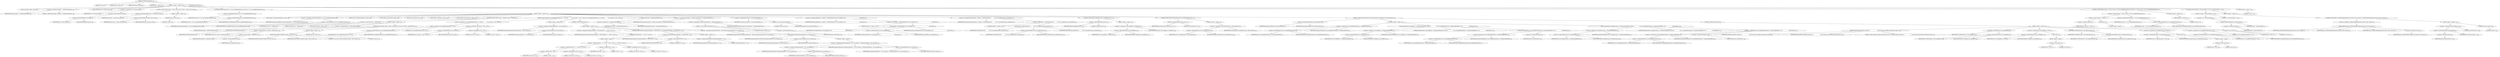 digraph "_TIFFFetchStrileValue" {  
"98012" [label = <(METHOD,_TIFFFetchStrileValue)<SUB>7485</SUB>> ]
"98013" [label = <(PARAM,TIFF *tif)<SUB>7485</SUB>> ]
"98014" [label = <(PARAM,uint32_t strile)<SUB>7485</SUB>> ]
"98015" [label = <(PARAM,TIFFDirEntry *dirent)<SUB>7486</SUB>> ]
"98016" [label = <(PARAM,uint64_t **parray)<SUB>7486</SUB>> ]
"98017" [label = <(BLOCK,&lt;empty&gt;,&lt;empty&gt;)<SUB>7487</SUB>> ]
"98018" [label = <(LOCAL,constchar[] module: char[])<SUB>7488</SUB>> ]
"98019" [label = <(&lt;operator&gt;.assignment,module[] = &quot;_TIFFFetchStrileValue&quot;)<SUB>7488</SUB>> ]
"98020" [label = <(IDENTIFIER,module,module[] = &quot;_TIFFFetchStrileValue&quot;)<SUB>7488</SUB>> ]
"98021" [label = <(LITERAL,&quot;_TIFFFetchStrileValue&quot;,module[] = &quot;_TIFFFetchStrileValue&quot;)<SUB>7488</SUB>> ]
"98022" [label = <(LOCAL,TIFFDirectory* td: TIFFDirectory)<SUB>7489</SUB>> ]
"98023" [label = <(&lt;operator&gt;.assignment,*td = &amp;tif-&gt;tif_dir)<SUB>7489</SUB>> ]
"98024" [label = <(IDENTIFIER,td,*td = &amp;tif-&gt;tif_dir)<SUB>7489</SUB>> ]
"98025" [label = <(&lt;operator&gt;.addressOf,&amp;tif-&gt;tif_dir)<SUB>7489</SUB>> ]
"98026" [label = <(&lt;operator&gt;.indirectFieldAccess,tif-&gt;tif_dir)<SUB>7489</SUB>> ]
"98027" [label = <(IDENTIFIER,tif,*td = &amp;tif-&gt;tif_dir)<SUB>7489</SUB>> ]
"98028" [label = <(FIELD_IDENTIFIER,tif_dir,tif_dir)<SUB>7489</SUB>> ]
"98029" [label = <(CONTROL_STRUCTURE,if (strile &gt;= dirent-&gt;tdir_count),if (strile &gt;= dirent-&gt;tdir_count))<SUB>7490</SUB>> ]
"98030" [label = <(&lt;operator&gt;.greaterEqualsThan,strile &gt;= dirent-&gt;tdir_count)<SUB>7490</SUB>> ]
"98031" [label = <(IDENTIFIER,strile,strile &gt;= dirent-&gt;tdir_count)<SUB>7490</SUB>> ]
"98032" [label = <(&lt;operator&gt;.indirectFieldAccess,dirent-&gt;tdir_count)<SUB>7490</SUB>> ]
"98033" [label = <(IDENTIFIER,dirent,strile &gt;= dirent-&gt;tdir_count)<SUB>7490</SUB>> ]
"98034" [label = <(FIELD_IDENTIFIER,tdir_count,tdir_count)<SUB>7490</SUB>> ]
"98035" [label = <(BLOCK,&lt;empty&gt;,&lt;empty&gt;)<SUB>7491</SUB>> ]
"98036" [label = <(RETURN,return 0;,return 0;)<SUB>7492</SUB>> ]
"98037" [label = <(LITERAL,0,return 0;)<SUB>7492</SUB>> ]
"98038" [label = <(CONTROL_STRUCTURE,if (strile &gt;= td-&gt;td_stripoffsetbyteallocsize),if (strile &gt;= td-&gt;td_stripoffsetbyteallocsize))<SUB>7494</SUB>> ]
"98039" [label = <(&lt;operator&gt;.greaterEqualsThan,strile &gt;= td-&gt;td_stripoffsetbyteallocsize)<SUB>7494</SUB>> ]
"98040" [label = <(IDENTIFIER,strile,strile &gt;= td-&gt;td_stripoffsetbyteallocsize)<SUB>7494</SUB>> ]
"98041" [label = <(&lt;operator&gt;.indirectFieldAccess,td-&gt;td_stripoffsetbyteallocsize)<SUB>7494</SUB>> ]
"98042" [label = <(IDENTIFIER,td,strile &gt;= td-&gt;td_stripoffsetbyteallocsize)<SUB>7494</SUB>> ]
"98043" [label = <(FIELD_IDENTIFIER,td_stripoffsetbyteallocsize,td_stripoffsetbyteallocsize)<SUB>7494</SUB>> ]
"98044" [label = <(BLOCK,&lt;empty&gt;,&lt;empty&gt;)<SUB>7495</SUB>> ]
"98045" [label = <(LOCAL,uint32_t nStripArrayAllocBefore: uint32_t)<SUB>7496</SUB>> ]
"98046" [label = <(&lt;operator&gt;.assignment,nStripArrayAllocBefore = td-&gt;td_stripoffsetbyteallocsize)<SUB>7496</SUB>> ]
"98047" [label = <(IDENTIFIER,nStripArrayAllocBefore,nStripArrayAllocBefore = td-&gt;td_stripoffsetbyteallocsize)<SUB>7496</SUB>> ]
"98048" [label = <(&lt;operator&gt;.indirectFieldAccess,td-&gt;td_stripoffsetbyteallocsize)<SUB>7496</SUB>> ]
"98049" [label = <(IDENTIFIER,td,nStripArrayAllocBefore = td-&gt;td_stripoffsetbyteallocsize)<SUB>7496</SUB>> ]
"98050" [label = <(FIELD_IDENTIFIER,td_stripoffsetbyteallocsize,td_stripoffsetbyteallocsize)<SUB>7496</SUB>> ]
"98051" [label = <(LOCAL,uint32_t nStripArrayAllocNew: uint32_t)<SUB>7497</SUB>> ]
"98052" [label = <(LOCAL,uint64_t nArraySize64: uint64_t)<SUB>7498</SUB>> ]
"98053" [label = <(LOCAL,size_t nArraySize: size_t)<SUB>7499</SUB>> ]
"98054" [label = <(LOCAL,uint64_t* offsetArray: uint64_t)<SUB>7500</SUB>> ]
"98055" [label = <(LOCAL,uint64_t* bytecountArray: uint64_t)<SUB>7501</SUB>> ]
"98056" [label = <(CONTROL_STRUCTURE,if (strile &gt; 1000000),if (strile &gt; 1000000))<SUB>7503</SUB>> ]
"98057" [label = <(&lt;operator&gt;.greaterThan,strile &gt; 1000000)<SUB>7503</SUB>> ]
"98058" [label = <(IDENTIFIER,strile,strile &gt; 1000000)<SUB>7503</SUB>> ]
"98059" [label = <(LITERAL,1000000,strile &gt; 1000000)<SUB>7503</SUB>> ]
"98060" [label = <(BLOCK,&lt;empty&gt;,&lt;empty&gt;)<SUB>7504</SUB>> ]
"98061" [label = <(LOCAL,uint64_t filesize: uint64_t)<SUB>7505</SUB>> ]
"98062" [label = <(&lt;operator&gt;.assignment,filesize = TIFFGetFileSize(tif))<SUB>7505</SUB>> ]
"98063" [label = <(IDENTIFIER,filesize,filesize = TIFFGetFileSize(tif))<SUB>7505</SUB>> ]
"98064" [label = <(TIFFGetFileSize,TIFFGetFileSize(tif))<SUB>7505</SUB>> ]
"98065" [label = <(IDENTIFIER,tif,TIFFGetFileSize(tif))<SUB>7505</SUB>> ]
"98066" [label = <(CONTROL_STRUCTURE,if (strile &gt; filesize / sizeof(uint32_t)),if (strile &gt; filesize / sizeof(uint32_t)))<SUB>7509</SUB>> ]
"98067" [label = <(&lt;operator&gt;.greaterThan,strile &gt; filesize / sizeof(uint32_t))<SUB>7509</SUB>> ]
"98068" [label = <(IDENTIFIER,strile,strile &gt; filesize / sizeof(uint32_t))<SUB>7509</SUB>> ]
"98069" [label = <(&lt;operator&gt;.division,filesize / sizeof(uint32_t))<SUB>7509</SUB>> ]
"98070" [label = <(IDENTIFIER,filesize,filesize / sizeof(uint32_t))<SUB>7509</SUB>> ]
"98071" [label = <(&lt;operator&gt;.sizeOf,sizeof(uint32_t))<SUB>7509</SUB>> ]
"98072" [label = <(IDENTIFIER,uint32_t,sizeof(uint32_t))<SUB>7509</SUB>> ]
"98073" [label = <(BLOCK,&lt;empty&gt;,&lt;empty&gt;)<SUB>7510</SUB>> ]
"98074" [label = <(TIFFErrorExtR,TIFFErrorExtR(tif, module, &quot;File too short&quot;))<SUB>7511</SUB>> ]
"98075" [label = <(IDENTIFIER,tif,TIFFErrorExtR(tif, module, &quot;File too short&quot;))<SUB>7511</SUB>> ]
"98076" [label = <(IDENTIFIER,module,TIFFErrorExtR(tif, module, &quot;File too short&quot;))<SUB>7511</SUB>> ]
"98077" [label = <(LITERAL,&quot;File too short&quot;,TIFFErrorExtR(tif, module, &quot;File too short&quot;))<SUB>7511</SUB>> ]
"98078" [label = <(RETURN,return 0;,return 0;)<SUB>7512</SUB>> ]
"98079" [label = <(LITERAL,0,return 0;)<SUB>7512</SUB>> ]
"98080" [label = <(CONTROL_STRUCTURE,if (td-&gt;td_stripoffsetbyteallocsize == 0 &amp;&amp;\012            td-&gt;td_nstrips &lt; 1024 * 1024),if (td-&gt;td_stripoffsetbyteallocsize == 0 &amp;&amp;\012            td-&gt;td_nstrips &lt; 1024 * 1024))<SUB>7516</SUB>> ]
"98081" [label = <(&lt;operator&gt;.logicalAnd,td-&gt;td_stripoffsetbyteallocsize == 0 &amp;&amp;\012            td-&gt;td_nstrips &lt; 1024 * 1024)<SUB>7516</SUB>> ]
"98082" [label = <(&lt;operator&gt;.equals,td-&gt;td_stripoffsetbyteallocsize == 0)<SUB>7516</SUB>> ]
"98083" [label = <(&lt;operator&gt;.indirectFieldAccess,td-&gt;td_stripoffsetbyteallocsize)<SUB>7516</SUB>> ]
"98084" [label = <(IDENTIFIER,td,td-&gt;td_stripoffsetbyteallocsize == 0)<SUB>7516</SUB>> ]
"98085" [label = <(FIELD_IDENTIFIER,td_stripoffsetbyteallocsize,td_stripoffsetbyteallocsize)<SUB>7516</SUB>> ]
"98086" [label = <(LITERAL,0,td-&gt;td_stripoffsetbyteallocsize == 0)<SUB>7516</SUB>> ]
"98087" [label = <(&lt;operator&gt;.lessThan,td-&gt;td_nstrips &lt; 1024 * 1024)<SUB>7517</SUB>> ]
"98088" [label = <(&lt;operator&gt;.indirectFieldAccess,td-&gt;td_nstrips)<SUB>7517</SUB>> ]
"98089" [label = <(IDENTIFIER,td,td-&gt;td_nstrips &lt; 1024 * 1024)<SUB>7517</SUB>> ]
"98090" [label = <(FIELD_IDENTIFIER,td_nstrips,td_nstrips)<SUB>7517</SUB>> ]
"98091" [label = <(&lt;operator&gt;.multiplication,1024 * 1024)<SUB>7517</SUB>> ]
"98092" [label = <(LITERAL,1024,1024 * 1024)<SUB>7517</SUB>> ]
"98093" [label = <(LITERAL,1024,1024 * 1024)<SUB>7517</SUB>> ]
"98094" [label = <(BLOCK,&lt;empty&gt;,&lt;empty&gt;)<SUB>7518</SUB>> ]
"98095" [label = <(&lt;operator&gt;.assignment,nStripArrayAllocNew = td-&gt;td_nstrips)<SUB>7519</SUB>> ]
"98096" [label = <(IDENTIFIER,nStripArrayAllocNew,nStripArrayAllocNew = td-&gt;td_nstrips)<SUB>7519</SUB>> ]
"98097" [label = <(&lt;operator&gt;.indirectFieldAccess,td-&gt;td_nstrips)<SUB>7519</SUB>> ]
"98098" [label = <(IDENTIFIER,td,nStripArrayAllocNew = td-&gt;td_nstrips)<SUB>7519</SUB>> ]
"98099" [label = <(FIELD_IDENTIFIER,td_nstrips,td_nstrips)<SUB>7519</SUB>> ]
"98100" [label = <(CONTROL_STRUCTURE,else,else)<SUB>7522</SUB>> ]
"98101" [label = <(BLOCK,&lt;empty&gt;,&lt;empty&gt;)<SUB>7522</SUB>> ]
"98102" [label = <(&lt;operator&gt;.assignment,nStripArrayAllocNew = TIFF_MAX(strile + 1, 1024U * 512U))<SUB>7525</SUB>> ]
"98103" [label = <(IDENTIFIER,nStripArrayAllocNew,nStripArrayAllocNew = TIFF_MAX(strile + 1, 1024U * 512U))<SUB>7525</SUB>> ]
"98104" [label = <(TIFF_MAX,TIFF_MAX(strile + 1, 1024U * 512U))<SUB>7525</SUB>> ]
"98105" [label = <(BLOCK,&lt;empty&gt;,&lt;empty&gt;)> ]
"98106" [label = <(&lt;operator&gt;.conditional,((strile + 1) &gt; (1024U * 512U)) ? (strile + 1) : (1024U * 512U))<SUB>7525</SUB>> ]
"98107" [label = <(&lt;operator&gt;.greaterThan,(strile + 1) &gt; (1024U * 512U))<SUB>7525</SUB>> ]
"98108" [label = <(&lt;operator&gt;.addition,strile + 1)<SUB>7525</SUB>> ]
"98109" [label = <(IDENTIFIER,strile,strile + 1)<SUB>7525</SUB>> ]
"98110" [label = <(LITERAL,1,strile + 1)<SUB>7525</SUB>> ]
"98111" [label = <(&lt;operator&gt;.multiplication,1024U * 512U)<SUB>7525</SUB>> ]
"98112" [label = <(LITERAL,1024U,1024U * 512U)<SUB>7525</SUB>> ]
"98113" [label = <(LITERAL,512U,1024U * 512U)<SUB>7525</SUB>> ]
"98114" [label = <(&lt;operator&gt;.addition,strile + 1)<SUB>7525</SUB>> ]
"98115" [label = <(IDENTIFIER,strile,strile + 1)<SUB>7525</SUB>> ]
"98116" [label = <(LITERAL,1,strile + 1)<SUB>7525</SUB>> ]
"98117" [label = <(&lt;operator&gt;.multiplication,1024U * 512U)<SUB>7525</SUB>> ]
"98118" [label = <(LITERAL,1024U,1024U * 512U)<SUB>7525</SUB>> ]
"98119" [label = <(LITERAL,512U,1024U * 512U)<SUB>7525</SUB>> ]
"98120" [label = <(CONTROL_STRUCTURE,if (nStripArrayAllocNew &lt; 0xFFFFFFFFU / 2),if (nStripArrayAllocNew &lt; 0xFFFFFFFFU / 2))<SUB>7526</SUB>> ]
"98121" [label = <(&lt;operator&gt;.lessThan,nStripArrayAllocNew &lt; 0xFFFFFFFFU / 2)<SUB>7526</SUB>> ]
"98122" [label = <(IDENTIFIER,nStripArrayAllocNew,nStripArrayAllocNew &lt; 0xFFFFFFFFU / 2)<SUB>7526</SUB>> ]
"98123" [label = <(&lt;operator&gt;.division,0xFFFFFFFFU / 2)<SUB>7526</SUB>> ]
"98124" [label = <(LITERAL,0xFFFFFFFFU,0xFFFFFFFFU / 2)<SUB>7526</SUB>> ]
"98125" [label = <(LITERAL,2,0xFFFFFFFFU / 2)<SUB>7526</SUB>> ]
"98126" [label = <(BLOCK,&lt;empty&gt;,&lt;empty&gt;)<SUB>7527</SUB>> ]
"98127" [label = <(&lt;operator&gt;.assignmentMultiplication,nStripArrayAllocNew *= 2)<SUB>7527</SUB>> ]
"98128" [label = <(IDENTIFIER,nStripArrayAllocNew,nStripArrayAllocNew *= 2)<SUB>7527</SUB>> ]
"98129" [label = <(LITERAL,2,nStripArrayAllocNew *= 2)<SUB>7527</SUB>> ]
"98130" [label = <(&lt;operator&gt;.assignment,nStripArrayAllocNew = TIFF_MIN(nStripArrayAllocNew, td-&gt;td_nstrips))<SUB>7528</SUB>> ]
"98131" [label = <(IDENTIFIER,nStripArrayAllocNew,nStripArrayAllocNew = TIFF_MIN(nStripArrayAllocNew, td-&gt;td_nstrips))<SUB>7528</SUB>> ]
"98132" [label = <(TIFF_MIN,TIFF_MIN(nStripArrayAllocNew, td-&gt;td_nstrips))<SUB>7528</SUB>> ]
"98133" [label = <(IDENTIFIER,nStripArrayAllocNew,TIFF_MIN(nStripArrayAllocNew, td-&gt;td_nstrips))<SUB>7528</SUB>> ]
"98134" [label = <(&lt;operator&gt;.indirectFieldAccess,td-&gt;td_nstrips)<SUB>7528</SUB>> ]
"98135" [label = <(IDENTIFIER,td,TIFF_MIN(nStripArrayAllocNew, td-&gt;td_nstrips))<SUB>7528</SUB>> ]
"98136" [label = <(FIELD_IDENTIFIER,td_nstrips,td_nstrips)<SUB>7528</SUB>> ]
"98137" [label = <(BLOCK,&lt;empty&gt;,&lt;empty&gt;)> ]
"98138" [label = <(&lt;operator&gt;.conditional,((nStripArrayAllocNew) &lt; (td-&gt;td_nstrips)) ? (nStripArrayAllocNew) : (td-&gt;td_nstrips))<SUB>7528</SUB>> ]
"98139" [label = <(&lt;operator&gt;.lessThan,(nStripArrayAllocNew) &lt; (td-&gt;td_nstrips))<SUB>7528</SUB>> ]
"98140" [label = <(IDENTIFIER,nStripArrayAllocNew,(nStripArrayAllocNew) &lt; (td-&gt;td_nstrips))<SUB>7528</SUB>> ]
"98141" [label = <(&lt;operator&gt;.indirectFieldAccess,td-&gt;td_nstrips)<SUB>7528</SUB>> ]
"98142" [label = <(IDENTIFIER,td,(nStripArrayAllocNew) &lt; (td-&gt;td_nstrips))<SUB>7528</SUB>> ]
"98143" [label = <(FIELD_IDENTIFIER,td_nstrips,td_nstrips)<SUB>7528</SUB>> ]
"98144" [label = <(IDENTIFIER,nStripArrayAllocNew,((nStripArrayAllocNew) &lt; (td-&gt;td_nstrips)) ? (nStripArrayAllocNew) : (td-&gt;td_nstrips))<SUB>7528</SUB>> ]
"98145" [label = <(&lt;operator&gt;.indirectFieldAccess,td-&gt;td_nstrips)<SUB>7528</SUB>> ]
"98146" [label = <(IDENTIFIER,td,((nStripArrayAllocNew) &lt; (td-&gt;td_nstrips)) ? (nStripArrayAllocNew) : (td-&gt;td_nstrips))<SUB>7528</SUB>> ]
"98147" [label = <(FIELD_IDENTIFIER,td_nstrips,td_nstrips)<SUB>7528</SUB>> ]
"98148" [label = <(assert,assert(strile &lt; nStripArrayAllocNew))<SUB>7530</SUB>> ]
"98149" [label = <(&lt;operator&gt;.lessThan,strile &lt; nStripArrayAllocNew)<SUB>7530</SUB>> ]
"98150" [label = <(IDENTIFIER,strile,strile &lt; nStripArrayAllocNew)<SUB>7530</SUB>> ]
"98151" [label = <(IDENTIFIER,nStripArrayAllocNew,strile &lt; nStripArrayAllocNew)<SUB>7530</SUB>> ]
"98152" [label = <(&lt;operator&gt;.assignment,nArraySize64 = (uint64_t)sizeof(uint64_t) * nStripArrayAllocNew)<SUB>7531</SUB>> ]
"98153" [label = <(IDENTIFIER,nArraySize64,nArraySize64 = (uint64_t)sizeof(uint64_t) * nStripArrayAllocNew)<SUB>7531</SUB>> ]
"98154" [label = <(&lt;operator&gt;.multiplication,(uint64_t)sizeof(uint64_t) * nStripArrayAllocNew)<SUB>7531</SUB>> ]
"98155" [label = <(&lt;operator&gt;.cast,(uint64_t)sizeof(uint64_t))<SUB>7531</SUB>> ]
"98156" [label = <(UNKNOWN,uint64_t,uint64_t)<SUB>7531</SUB>> ]
"98157" [label = <(&lt;operator&gt;.sizeOf,sizeof(uint64_t))<SUB>7531</SUB>> ]
"98158" [label = <(IDENTIFIER,uint64_t,sizeof(uint64_t))<SUB>7531</SUB>> ]
"98159" [label = <(IDENTIFIER,nStripArrayAllocNew,(uint64_t)sizeof(uint64_t) * nStripArrayAllocNew)<SUB>7531</SUB>> ]
"98160" [label = <(&lt;operator&gt;.assignment,nArraySize = (size_t)(nArraySize64))<SUB>7532</SUB>> ]
"98161" [label = <(IDENTIFIER,nArraySize,nArraySize = (size_t)(nArraySize64))<SUB>7532</SUB>> ]
"98162" [label = <(&lt;operator&gt;.cast,(size_t)(nArraySize64))<SUB>7532</SUB>> ]
"98163" [label = <(UNKNOWN,size_t,size_t)<SUB>7532</SUB>> ]
"98164" [label = <(IDENTIFIER,nArraySize64,(size_t)(nArraySize64))<SUB>7532</SUB>> ]
"98165" [label = <(&lt;operator&gt;.assignment,offsetArray = (uint64_t *)(_TIFFreallocExt(tif, td-&gt;td_stripoffset_p,\012                                                   nArraySize)))<SUB>7541</SUB>> ]
"98166" [label = <(IDENTIFIER,offsetArray,offsetArray = (uint64_t *)(_TIFFreallocExt(tif, td-&gt;td_stripoffset_p,\012                                                   nArraySize)))<SUB>7541</SUB>> ]
"98167" [label = <(&lt;operator&gt;.cast,(uint64_t *)(_TIFFreallocExt(tif, td-&gt;td_stripoffset_p,\012                                                   nArraySize)))<SUB>7541</SUB>> ]
"98168" [label = <(UNKNOWN,uint64_t *,uint64_t *)<SUB>7541</SUB>> ]
"98169" [label = <(_TIFFreallocExt,_TIFFreallocExt(tif, td-&gt;td_stripoffset_p,\012                                                   nArraySize))<SUB>7541</SUB>> ]
"98170" [label = <(IDENTIFIER,tif,_TIFFreallocExt(tif, td-&gt;td_stripoffset_p,\012                                                   nArraySize))<SUB>7541</SUB>> ]
"98171" [label = <(&lt;operator&gt;.indirectFieldAccess,td-&gt;td_stripoffset_p)<SUB>7541</SUB>> ]
"98172" [label = <(IDENTIFIER,td,_TIFFreallocExt(tif, td-&gt;td_stripoffset_p,\012                                                   nArraySize))<SUB>7541</SUB>> ]
"98173" [label = <(FIELD_IDENTIFIER,td_stripoffset_p,td_stripoffset_p)<SUB>7541</SUB>> ]
"98174" [label = <(IDENTIFIER,nArraySize,_TIFFreallocExt(tif, td-&gt;td_stripoffset_p,\012                                                   nArraySize))<SUB>7542</SUB>> ]
"98175" [label = <(&lt;operator&gt;.assignment,bytecountArray = (uint64_t *)(_TIFFreallocExt(\012            tif, td-&gt;td_stripbytecount_p, nArraySize)))<SUB>7543</SUB>> ]
"98176" [label = <(IDENTIFIER,bytecountArray,bytecountArray = (uint64_t *)(_TIFFreallocExt(\012            tif, td-&gt;td_stripbytecount_p, nArraySize)))<SUB>7543</SUB>> ]
"98177" [label = <(&lt;operator&gt;.cast,(uint64_t *)(_TIFFreallocExt(\012            tif, td-&gt;td_stripbytecount_p, nArraySize)))<SUB>7543</SUB>> ]
"98178" [label = <(UNKNOWN,uint64_t *,uint64_t *)<SUB>7543</SUB>> ]
"98179" [label = <(_TIFFreallocExt,_TIFFreallocExt(\012            tif, td-&gt;td_stripbytecount_p, nArraySize))<SUB>7543</SUB>> ]
"98180" [label = <(IDENTIFIER,tif,_TIFFreallocExt(\012            tif, td-&gt;td_stripbytecount_p, nArraySize))<SUB>7544</SUB>> ]
"98181" [label = <(&lt;operator&gt;.indirectFieldAccess,td-&gt;td_stripbytecount_p)<SUB>7544</SUB>> ]
"98182" [label = <(IDENTIFIER,td,_TIFFreallocExt(\012            tif, td-&gt;td_stripbytecount_p, nArraySize))<SUB>7544</SUB>> ]
"98183" [label = <(FIELD_IDENTIFIER,td_stripbytecount_p,td_stripbytecount_p)<SUB>7544</SUB>> ]
"98184" [label = <(IDENTIFIER,nArraySize,_TIFFreallocExt(\012            tif, td-&gt;td_stripbytecount_p, nArraySize))<SUB>7544</SUB>> ]
"98185" [label = <(CONTROL_STRUCTURE,if (offsetArray &amp;&amp; 1),if (offsetArray &amp;&amp; 1))<SUB>7545</SUB>> ]
"98186" [label = <(&lt;operator&gt;.logicalAnd,offsetArray &amp;&amp; 1)<SUB>7545</SUB>> ]
"98187" [label = <(IDENTIFIER,offsetArray,offsetArray &amp;&amp; 1)<SUB>7545</SUB>> ]
"98188" [label = <(LITERAL,1,offsetArray &amp;&amp; 1)<SUB>7545</SUB>> ]
"98189" [label = <(BLOCK,&lt;empty&gt;,&lt;empty&gt;)<SUB>7546</SUB>> ]
"98190" [label = <(&lt;operator&gt;.assignment,td-&gt;td_stripoffset_p = offsetArray)<SUB>7546</SUB>> ]
"98191" [label = <(&lt;operator&gt;.indirectFieldAccess,td-&gt;td_stripoffset_p)<SUB>7546</SUB>> ]
"98192" [label = <(IDENTIFIER,td,td-&gt;td_stripoffset_p = offsetArray)<SUB>7546</SUB>> ]
"98193" [label = <(FIELD_IDENTIFIER,td_stripoffset_p,td_stripoffset_p)<SUB>7546</SUB>> ]
"98194" [label = <(IDENTIFIER,offsetArray,td-&gt;td_stripoffset_p = offsetArray)<SUB>7546</SUB>> ]
"98195" [label = <(CONTROL_STRUCTURE,if (bytecountArray &amp;&amp; 1),if (bytecountArray &amp;&amp; 1))<SUB>7547</SUB>> ]
"98196" [label = <(&lt;operator&gt;.logicalAnd,bytecountArray &amp;&amp; 1)<SUB>7547</SUB>> ]
"98197" [label = <(IDENTIFIER,bytecountArray,bytecountArray &amp;&amp; 1)<SUB>7547</SUB>> ]
"98198" [label = <(LITERAL,1,bytecountArray &amp;&amp; 1)<SUB>7547</SUB>> ]
"98199" [label = <(BLOCK,&lt;empty&gt;,&lt;empty&gt;)<SUB>7548</SUB>> ]
"98200" [label = <(&lt;operator&gt;.assignment,td-&gt;td_stripbytecount_p = bytecountArray)<SUB>7548</SUB>> ]
"98201" [label = <(&lt;operator&gt;.indirectFieldAccess,td-&gt;td_stripbytecount_p)<SUB>7548</SUB>> ]
"98202" [label = <(IDENTIFIER,td,td-&gt;td_stripbytecount_p = bytecountArray)<SUB>7548</SUB>> ]
"98203" [label = <(FIELD_IDENTIFIER,td_stripbytecount_p,td_stripbytecount_p)<SUB>7548</SUB>> ]
"98204" [label = <(IDENTIFIER,bytecountArray,td-&gt;td_stripbytecount_p = bytecountArray)<SUB>7548</SUB>> ]
"98205" [label = <(CONTROL_STRUCTURE,if (offsetArray &amp;&amp; bytecountArray),if (offsetArray &amp;&amp; bytecountArray))<SUB>7549</SUB>> ]
"98206" [label = <(&lt;operator&gt;.logicalAnd,offsetArray &amp;&amp; bytecountArray)<SUB>7549</SUB>> ]
"98207" [label = <(IDENTIFIER,offsetArray,offsetArray &amp;&amp; bytecountArray)<SUB>7549</SUB>> ]
"98208" [label = <(IDENTIFIER,bytecountArray,offsetArray &amp;&amp; bytecountArray)<SUB>7549</SUB>> ]
"98209" [label = <(BLOCK,&lt;empty&gt;,&lt;empty&gt;)<SUB>7550</SUB>> ]
"98210" [label = <(&lt;operator&gt;.assignment,td-&gt;td_stripoffsetbyteallocsize = nStripArrayAllocNew)<SUB>7551</SUB>> ]
"98211" [label = <(&lt;operator&gt;.indirectFieldAccess,td-&gt;td_stripoffsetbyteallocsize)<SUB>7551</SUB>> ]
"98212" [label = <(IDENTIFIER,td,td-&gt;td_stripoffsetbyteallocsize = nStripArrayAllocNew)<SUB>7551</SUB>> ]
"98213" [label = <(FIELD_IDENTIFIER,td_stripoffsetbyteallocsize,td_stripoffsetbyteallocsize)<SUB>7551</SUB>> ]
"98214" [label = <(IDENTIFIER,nStripArrayAllocNew,td-&gt;td_stripoffsetbyteallocsize = nStripArrayAllocNew)<SUB>7551</SUB>> ]
"98215" [label = <(memset,memset(td-&gt;td_stripoffset_p + nStripArrayAllocBefore, 0xFF,\012                   (td-&gt;td_stripoffsetbyteallocsize - nStripArrayAllocBefore) *\012                       sizeof(uint64_t)))<SUB>7554</SUB>> ]
"98216" [label = <(&lt;operator&gt;.addition,td-&gt;td_stripoffset_p + nStripArrayAllocBefore)<SUB>7554</SUB>> ]
"98217" [label = <(&lt;operator&gt;.indirectFieldAccess,td-&gt;td_stripoffset_p)<SUB>7554</SUB>> ]
"98218" [label = <(IDENTIFIER,td,td-&gt;td_stripoffset_p + nStripArrayAllocBefore)<SUB>7554</SUB>> ]
"98219" [label = <(FIELD_IDENTIFIER,td_stripoffset_p,td_stripoffset_p)<SUB>7554</SUB>> ]
"98220" [label = <(IDENTIFIER,nStripArrayAllocBefore,td-&gt;td_stripoffset_p + nStripArrayAllocBefore)<SUB>7554</SUB>> ]
"98221" [label = <(LITERAL,0xFF,memset(td-&gt;td_stripoffset_p + nStripArrayAllocBefore, 0xFF,\012                   (td-&gt;td_stripoffsetbyteallocsize - nStripArrayAllocBefore) *\012                       sizeof(uint64_t)))<SUB>7554</SUB>> ]
"98222" [label = <(&lt;operator&gt;.multiplication,(td-&gt;td_stripoffsetbyteallocsize - nStripArrayAllocBefore) *\012                       sizeof(uint64_t))<SUB>7555</SUB>> ]
"98223" [label = <(&lt;operator&gt;.subtraction,td-&gt;td_stripoffsetbyteallocsize - nStripArrayAllocBefore)<SUB>7555</SUB>> ]
"98224" [label = <(&lt;operator&gt;.indirectFieldAccess,td-&gt;td_stripoffsetbyteallocsize)<SUB>7555</SUB>> ]
"98225" [label = <(IDENTIFIER,td,td-&gt;td_stripoffsetbyteallocsize - nStripArrayAllocBefore)<SUB>7555</SUB>> ]
"98226" [label = <(FIELD_IDENTIFIER,td_stripoffsetbyteallocsize,td_stripoffsetbyteallocsize)<SUB>7555</SUB>> ]
"98227" [label = <(IDENTIFIER,nStripArrayAllocBefore,td-&gt;td_stripoffsetbyteallocsize - nStripArrayAllocBefore)<SUB>7555</SUB>> ]
"98228" [label = <(&lt;operator&gt;.sizeOf,sizeof(uint64_t))<SUB>7556</SUB>> ]
"98229" [label = <(IDENTIFIER,uint64_t,sizeof(uint64_t))<SUB>7556</SUB>> ]
"98230" [label = <(memset,memset(td-&gt;td_stripbytecount_p + nStripArrayAllocBefore, 0xFF,\012                   (td-&gt;td_stripoffsetbyteallocsize - nStripArrayAllocBefore) *\012                       sizeof(uint64_t)))<SUB>7558</SUB>> ]
"98231" [label = <(&lt;operator&gt;.addition,td-&gt;td_stripbytecount_p + nStripArrayAllocBefore)<SUB>7558</SUB>> ]
"98232" [label = <(&lt;operator&gt;.indirectFieldAccess,td-&gt;td_stripbytecount_p)<SUB>7558</SUB>> ]
"98233" [label = <(IDENTIFIER,td,td-&gt;td_stripbytecount_p + nStripArrayAllocBefore)<SUB>7558</SUB>> ]
"98234" [label = <(FIELD_IDENTIFIER,td_stripbytecount_p,td_stripbytecount_p)<SUB>7558</SUB>> ]
"98235" [label = <(IDENTIFIER,nStripArrayAllocBefore,td-&gt;td_stripbytecount_p + nStripArrayAllocBefore)<SUB>7558</SUB>> ]
"98236" [label = <(LITERAL,0xFF,memset(td-&gt;td_stripbytecount_p + nStripArrayAllocBefore, 0xFF,\012                   (td-&gt;td_stripoffsetbyteallocsize - nStripArrayAllocBefore) *\012                       sizeof(uint64_t)))<SUB>7558</SUB>> ]
"98237" [label = <(&lt;operator&gt;.multiplication,(td-&gt;td_stripoffsetbyteallocsize - nStripArrayAllocBefore) *\012                       sizeof(uint64_t))<SUB>7559</SUB>> ]
"98238" [label = <(&lt;operator&gt;.subtraction,td-&gt;td_stripoffsetbyteallocsize - nStripArrayAllocBefore)<SUB>7559</SUB>> ]
"98239" [label = <(&lt;operator&gt;.indirectFieldAccess,td-&gt;td_stripoffsetbyteallocsize)<SUB>7559</SUB>> ]
"98240" [label = <(IDENTIFIER,td,td-&gt;td_stripoffsetbyteallocsize - nStripArrayAllocBefore)<SUB>7559</SUB>> ]
"98241" [label = <(FIELD_IDENTIFIER,td_stripoffsetbyteallocsize,td_stripoffsetbyteallocsize)<SUB>7559</SUB>> ]
"98242" [label = <(IDENTIFIER,nStripArrayAllocBefore,td-&gt;td_stripoffsetbyteallocsize - nStripArrayAllocBefore)<SUB>7559</SUB>> ]
"98243" [label = <(&lt;operator&gt;.sizeOf,sizeof(uint64_t))<SUB>7560</SUB>> ]
"98244" [label = <(IDENTIFIER,uint64_t,sizeof(uint64_t))<SUB>7560</SUB>> ]
"98245" [label = <(CONTROL_STRUCTURE,else,else)<SUB>7563</SUB>> ]
"98246" [label = <(BLOCK,&lt;empty&gt;,&lt;empty&gt;)<SUB>7563</SUB>> ]
"98247" [label = <(TIFFErrorExtR,TIFFErrorExtR(tif, module,\012                          &quot;Cannot allocate strip offset and bytecount arrays&quot;))<SUB>7564</SUB>> ]
"98248" [label = <(IDENTIFIER,tif,TIFFErrorExtR(tif, module,\012                          &quot;Cannot allocate strip offset and bytecount arrays&quot;))<SUB>7564</SUB>> ]
"98249" [label = <(IDENTIFIER,module,TIFFErrorExtR(tif, module,\012                          &quot;Cannot allocate strip offset and bytecount arrays&quot;))<SUB>7564</SUB>> ]
"98250" [label = <(LITERAL,&quot;Cannot allocate strip offset and bytecount arrays&quot;,TIFFErrorExtR(tif, module,\012                          &quot;Cannot allocate strip offset and bytecount arrays&quot;))<SUB>7565</SUB>> ]
"98251" [label = <(_TIFFfreeExt,_TIFFfreeExt(tif, td-&gt;td_stripoffset_p))<SUB>7566</SUB>> ]
"98252" [label = <(IDENTIFIER,tif,_TIFFfreeExt(tif, td-&gt;td_stripoffset_p))<SUB>7566</SUB>> ]
"98253" [label = <(&lt;operator&gt;.indirectFieldAccess,td-&gt;td_stripoffset_p)<SUB>7566</SUB>> ]
"98254" [label = <(IDENTIFIER,td,_TIFFfreeExt(tif, td-&gt;td_stripoffset_p))<SUB>7566</SUB>> ]
"98255" [label = <(FIELD_IDENTIFIER,td_stripoffset_p,td_stripoffset_p)<SUB>7566</SUB>> ]
"98256" [label = <(&lt;operator&gt;.assignment,td-&gt;td_stripoffset_p = NULL)<SUB>7567</SUB>> ]
"98257" [label = <(&lt;operator&gt;.indirectFieldAccess,td-&gt;td_stripoffset_p)<SUB>7567</SUB>> ]
"98258" [label = <(IDENTIFIER,td,td-&gt;td_stripoffset_p = NULL)<SUB>7567</SUB>> ]
"98259" [label = <(FIELD_IDENTIFIER,td_stripoffset_p,td_stripoffset_p)<SUB>7567</SUB>> ]
"98260" [label = <(NULL,NULL)<SUB>7567</SUB>> ]
"98261" [label = <(BLOCK,&lt;empty&gt;,&lt;empty&gt;)> ]
"98262" [label = <(&lt;operator&gt;.cast,(void *)0)<SUB>7567</SUB>> ]
"98263" [label = <(UNKNOWN,void *,void *)<SUB>7567</SUB>> ]
"98264" [label = <(LITERAL,0,(void *)0)<SUB>7567</SUB>> ]
"98265" [label = <(_TIFFfreeExt,_TIFFfreeExt(tif, td-&gt;td_stripbytecount_p))<SUB>7568</SUB>> ]
"98266" [label = <(IDENTIFIER,tif,_TIFFfreeExt(tif, td-&gt;td_stripbytecount_p))<SUB>7568</SUB>> ]
"98267" [label = <(&lt;operator&gt;.indirectFieldAccess,td-&gt;td_stripbytecount_p)<SUB>7568</SUB>> ]
"98268" [label = <(IDENTIFIER,td,_TIFFfreeExt(tif, td-&gt;td_stripbytecount_p))<SUB>7568</SUB>> ]
"98269" [label = <(FIELD_IDENTIFIER,td_stripbytecount_p,td_stripbytecount_p)<SUB>7568</SUB>> ]
"98270" [label = <(&lt;operator&gt;.assignment,td-&gt;td_stripbytecount_p = NULL)<SUB>7569</SUB>> ]
"98271" [label = <(&lt;operator&gt;.indirectFieldAccess,td-&gt;td_stripbytecount_p)<SUB>7569</SUB>> ]
"98272" [label = <(IDENTIFIER,td,td-&gt;td_stripbytecount_p = NULL)<SUB>7569</SUB>> ]
"98273" [label = <(FIELD_IDENTIFIER,td_stripbytecount_p,td_stripbytecount_p)<SUB>7569</SUB>> ]
"98274" [label = <(NULL,NULL)<SUB>7569</SUB>> ]
"98275" [label = <(BLOCK,&lt;empty&gt;,&lt;empty&gt;)> ]
"98276" [label = <(&lt;operator&gt;.cast,(void *)0)<SUB>7569</SUB>> ]
"98277" [label = <(UNKNOWN,void *,void *)<SUB>7569</SUB>> ]
"98278" [label = <(LITERAL,0,(void *)0)<SUB>7569</SUB>> ]
"98279" [label = <(&lt;operator&gt;.assignment,td-&gt;td_stripoffsetbyteallocsize = 0)<SUB>7570</SUB>> ]
"98280" [label = <(&lt;operator&gt;.indirectFieldAccess,td-&gt;td_stripoffsetbyteallocsize)<SUB>7570</SUB>> ]
"98281" [label = <(IDENTIFIER,td,td-&gt;td_stripoffsetbyteallocsize = 0)<SUB>7570</SUB>> ]
"98282" [label = <(FIELD_IDENTIFIER,td_stripoffsetbyteallocsize,td_stripoffsetbyteallocsize)<SUB>7570</SUB>> ]
"98283" [label = <(LITERAL,0,td-&gt;td_stripoffsetbyteallocsize = 0)<SUB>7570</SUB>> ]
"98284" [label = <(CONTROL_STRUCTURE,if (*parray == NULL || strile &gt;= td-&gt;td_stripoffsetbyteallocsize),if (*parray == NULL || strile &gt;= td-&gt;td_stripoffsetbyteallocsize))<SUB>7573</SUB>> ]
"98285" [label = <(&lt;operator&gt;.logicalOr,*parray == NULL || strile &gt;= td-&gt;td_stripoffsetbyteallocsize)<SUB>7573</SUB>> ]
"98286" [label = <(&lt;operator&gt;.equals,*parray == NULL)<SUB>7573</SUB>> ]
"98287" [label = <(&lt;operator&gt;.indirection,*parray)<SUB>7573</SUB>> ]
"98288" [label = <(IDENTIFIER,parray,*parray == NULL)<SUB>7573</SUB>> ]
"98289" [label = <(NULL,NULL)<SUB>7573</SUB>> ]
"98290" [label = <(BLOCK,&lt;empty&gt;,&lt;empty&gt;)> ]
"98291" [label = <(&lt;operator&gt;.cast,(void *)0)<SUB>7573</SUB>> ]
"98292" [label = <(UNKNOWN,void *,void *)<SUB>7573</SUB>> ]
"98293" [label = <(LITERAL,0,(void *)0)<SUB>7573</SUB>> ]
"98294" [label = <(&lt;operator&gt;.greaterEqualsThan,strile &gt;= td-&gt;td_stripoffsetbyteallocsize)<SUB>7573</SUB>> ]
"98295" [label = <(IDENTIFIER,strile,strile &gt;= td-&gt;td_stripoffsetbyteallocsize)<SUB>7573</SUB>> ]
"98296" [label = <(&lt;operator&gt;.indirectFieldAccess,td-&gt;td_stripoffsetbyteallocsize)<SUB>7573</SUB>> ]
"98297" [label = <(IDENTIFIER,td,strile &gt;= td-&gt;td_stripoffsetbyteallocsize)<SUB>7573</SUB>> ]
"98298" [label = <(FIELD_IDENTIFIER,td_stripoffsetbyteallocsize,td_stripoffsetbyteallocsize)<SUB>7573</SUB>> ]
"98299" [label = <(BLOCK,&lt;empty&gt;,&lt;empty&gt;)<SUB>7574</SUB>> ]
"98300" [label = <(RETURN,return 0;,return 0;)<SUB>7574</SUB>> ]
"98301" [label = <(LITERAL,0,return 0;)<SUB>7574</SUB>> ]
"98302" [label = <(CONTROL_STRUCTURE,if (~((*parray)[strile]) == 0),if (~((*parray)[strile]) == 0))<SUB>7576</SUB>> ]
"98303" [label = <(&lt;operator&gt;.equals,~((*parray)[strile]) == 0)<SUB>7576</SUB>> ]
"98304" [label = <(&lt;operator&gt;.not,~((*parray)[strile]))<SUB>7576</SUB>> ]
"98305" [label = <(&lt;operator&gt;.indirectIndexAccess,(*parray)[strile])<SUB>7576</SUB>> ]
"98306" [label = <(&lt;operator&gt;.indirection,*parray)<SUB>7576</SUB>> ]
"98307" [label = <(IDENTIFIER,parray,~((*parray)[strile]))<SUB>7576</SUB>> ]
"98308" [label = <(IDENTIFIER,strile,~((*parray)[strile]))<SUB>7576</SUB>> ]
"98309" [label = <(LITERAL,0,~((*parray)[strile]) == 0)<SUB>7576</SUB>> ]
"98310" [label = <(BLOCK,&lt;empty&gt;,&lt;empty&gt;)<SUB>7577</SUB>> ]
"98311" [label = <(CONTROL_STRUCTURE,if (!_TIFFPartialReadStripArray(tif, dirent, strile, *parray)),if (!_TIFFPartialReadStripArray(tif, dirent, strile, *parray)))<SUB>7578</SUB>> ]
"98312" [label = <(&lt;operator&gt;.logicalNot,!_TIFFPartialReadStripArray(tif, dirent, strile, *parray))<SUB>7578</SUB>> ]
"98313" [label = <(_TIFFPartialReadStripArray,_TIFFPartialReadStripArray(tif, dirent, strile, *parray))<SUB>7578</SUB>> ]
"98314" [label = <(IDENTIFIER,tif,_TIFFPartialReadStripArray(tif, dirent, strile, *parray))<SUB>7578</SUB>> ]
"98315" [label = <(IDENTIFIER,dirent,_TIFFPartialReadStripArray(tif, dirent, strile, *parray))<SUB>7578</SUB>> ]
"98316" [label = <(IDENTIFIER,strile,_TIFFPartialReadStripArray(tif, dirent, strile, *parray))<SUB>7578</SUB>> ]
"98317" [label = <(&lt;operator&gt;.indirection,*parray)<SUB>7578</SUB>> ]
"98318" [label = <(IDENTIFIER,parray,_TIFFPartialReadStripArray(tif, dirent, strile, *parray))<SUB>7578</SUB>> ]
"98319" [label = <(BLOCK,&lt;empty&gt;,&lt;empty&gt;)<SUB>7579</SUB>> ]
"98320" [label = <(&lt;operator&gt;.assignment,(*parray)[strile] = 0)<SUB>7580</SUB>> ]
"98321" [label = <(&lt;operator&gt;.indirectIndexAccess,(*parray)[strile])<SUB>7580</SUB>> ]
"98322" [label = <(&lt;operator&gt;.indirection,*parray)<SUB>7580</SUB>> ]
"98323" [label = <(IDENTIFIER,parray,(*parray)[strile] = 0)<SUB>7580</SUB>> ]
"98324" [label = <(IDENTIFIER,strile,(*parray)[strile] = 0)<SUB>7580</SUB>> ]
"98325" [label = <(LITERAL,0,(*parray)[strile] = 0)<SUB>7580</SUB>> ]
"98326" [label = <(RETURN,return 0;,return 0;)<SUB>7581</SUB>> ]
"98327" [label = <(LITERAL,0,return 0;)<SUB>7581</SUB>> ]
"98328" [label = <(RETURN,return 1;,return 1;)<SUB>7585</SUB>> ]
"98329" [label = <(LITERAL,1,return 1;)<SUB>7585</SUB>> ]
"98330" [label = <(METHOD_RETURN,int)<SUB>7485</SUB>> ]
  "98012" -> "98013" 
  "98012" -> "98014" 
  "98012" -> "98015" 
  "98012" -> "98016" 
  "98012" -> "98017" 
  "98012" -> "98330" 
  "98017" -> "98018" 
  "98017" -> "98019" 
  "98017" -> "98022" 
  "98017" -> "98023" 
  "98017" -> "98029" 
  "98017" -> "98038" 
  "98017" -> "98284" 
  "98017" -> "98302" 
  "98017" -> "98328" 
  "98019" -> "98020" 
  "98019" -> "98021" 
  "98023" -> "98024" 
  "98023" -> "98025" 
  "98025" -> "98026" 
  "98026" -> "98027" 
  "98026" -> "98028" 
  "98029" -> "98030" 
  "98029" -> "98035" 
  "98030" -> "98031" 
  "98030" -> "98032" 
  "98032" -> "98033" 
  "98032" -> "98034" 
  "98035" -> "98036" 
  "98036" -> "98037" 
  "98038" -> "98039" 
  "98038" -> "98044" 
  "98039" -> "98040" 
  "98039" -> "98041" 
  "98041" -> "98042" 
  "98041" -> "98043" 
  "98044" -> "98045" 
  "98044" -> "98046" 
  "98044" -> "98051" 
  "98044" -> "98052" 
  "98044" -> "98053" 
  "98044" -> "98054" 
  "98044" -> "98055" 
  "98044" -> "98056" 
  "98044" -> "98080" 
  "98044" -> "98148" 
  "98044" -> "98152" 
  "98044" -> "98160" 
  "98044" -> "98165" 
  "98044" -> "98175" 
  "98044" -> "98185" 
  "98044" -> "98195" 
  "98044" -> "98205" 
  "98046" -> "98047" 
  "98046" -> "98048" 
  "98048" -> "98049" 
  "98048" -> "98050" 
  "98056" -> "98057" 
  "98056" -> "98060" 
  "98057" -> "98058" 
  "98057" -> "98059" 
  "98060" -> "98061" 
  "98060" -> "98062" 
  "98060" -> "98066" 
  "98062" -> "98063" 
  "98062" -> "98064" 
  "98064" -> "98065" 
  "98066" -> "98067" 
  "98066" -> "98073" 
  "98067" -> "98068" 
  "98067" -> "98069" 
  "98069" -> "98070" 
  "98069" -> "98071" 
  "98071" -> "98072" 
  "98073" -> "98074" 
  "98073" -> "98078" 
  "98074" -> "98075" 
  "98074" -> "98076" 
  "98074" -> "98077" 
  "98078" -> "98079" 
  "98080" -> "98081" 
  "98080" -> "98094" 
  "98080" -> "98100" 
  "98081" -> "98082" 
  "98081" -> "98087" 
  "98082" -> "98083" 
  "98082" -> "98086" 
  "98083" -> "98084" 
  "98083" -> "98085" 
  "98087" -> "98088" 
  "98087" -> "98091" 
  "98088" -> "98089" 
  "98088" -> "98090" 
  "98091" -> "98092" 
  "98091" -> "98093" 
  "98094" -> "98095" 
  "98095" -> "98096" 
  "98095" -> "98097" 
  "98097" -> "98098" 
  "98097" -> "98099" 
  "98100" -> "98101" 
  "98101" -> "98102" 
  "98101" -> "98120" 
  "98101" -> "98130" 
  "98102" -> "98103" 
  "98102" -> "98104" 
  "98104" -> "98105" 
  "98105" -> "98106" 
  "98106" -> "98107" 
  "98106" -> "98114" 
  "98106" -> "98117" 
  "98107" -> "98108" 
  "98107" -> "98111" 
  "98108" -> "98109" 
  "98108" -> "98110" 
  "98111" -> "98112" 
  "98111" -> "98113" 
  "98114" -> "98115" 
  "98114" -> "98116" 
  "98117" -> "98118" 
  "98117" -> "98119" 
  "98120" -> "98121" 
  "98120" -> "98126" 
  "98121" -> "98122" 
  "98121" -> "98123" 
  "98123" -> "98124" 
  "98123" -> "98125" 
  "98126" -> "98127" 
  "98127" -> "98128" 
  "98127" -> "98129" 
  "98130" -> "98131" 
  "98130" -> "98132" 
  "98132" -> "98133" 
  "98132" -> "98134" 
  "98132" -> "98137" 
  "98134" -> "98135" 
  "98134" -> "98136" 
  "98137" -> "98138" 
  "98138" -> "98139" 
  "98138" -> "98144" 
  "98138" -> "98145" 
  "98139" -> "98140" 
  "98139" -> "98141" 
  "98141" -> "98142" 
  "98141" -> "98143" 
  "98145" -> "98146" 
  "98145" -> "98147" 
  "98148" -> "98149" 
  "98149" -> "98150" 
  "98149" -> "98151" 
  "98152" -> "98153" 
  "98152" -> "98154" 
  "98154" -> "98155" 
  "98154" -> "98159" 
  "98155" -> "98156" 
  "98155" -> "98157" 
  "98157" -> "98158" 
  "98160" -> "98161" 
  "98160" -> "98162" 
  "98162" -> "98163" 
  "98162" -> "98164" 
  "98165" -> "98166" 
  "98165" -> "98167" 
  "98167" -> "98168" 
  "98167" -> "98169" 
  "98169" -> "98170" 
  "98169" -> "98171" 
  "98169" -> "98174" 
  "98171" -> "98172" 
  "98171" -> "98173" 
  "98175" -> "98176" 
  "98175" -> "98177" 
  "98177" -> "98178" 
  "98177" -> "98179" 
  "98179" -> "98180" 
  "98179" -> "98181" 
  "98179" -> "98184" 
  "98181" -> "98182" 
  "98181" -> "98183" 
  "98185" -> "98186" 
  "98185" -> "98189" 
  "98186" -> "98187" 
  "98186" -> "98188" 
  "98189" -> "98190" 
  "98190" -> "98191" 
  "98190" -> "98194" 
  "98191" -> "98192" 
  "98191" -> "98193" 
  "98195" -> "98196" 
  "98195" -> "98199" 
  "98196" -> "98197" 
  "98196" -> "98198" 
  "98199" -> "98200" 
  "98200" -> "98201" 
  "98200" -> "98204" 
  "98201" -> "98202" 
  "98201" -> "98203" 
  "98205" -> "98206" 
  "98205" -> "98209" 
  "98205" -> "98245" 
  "98206" -> "98207" 
  "98206" -> "98208" 
  "98209" -> "98210" 
  "98209" -> "98215" 
  "98209" -> "98230" 
  "98210" -> "98211" 
  "98210" -> "98214" 
  "98211" -> "98212" 
  "98211" -> "98213" 
  "98215" -> "98216" 
  "98215" -> "98221" 
  "98215" -> "98222" 
  "98216" -> "98217" 
  "98216" -> "98220" 
  "98217" -> "98218" 
  "98217" -> "98219" 
  "98222" -> "98223" 
  "98222" -> "98228" 
  "98223" -> "98224" 
  "98223" -> "98227" 
  "98224" -> "98225" 
  "98224" -> "98226" 
  "98228" -> "98229" 
  "98230" -> "98231" 
  "98230" -> "98236" 
  "98230" -> "98237" 
  "98231" -> "98232" 
  "98231" -> "98235" 
  "98232" -> "98233" 
  "98232" -> "98234" 
  "98237" -> "98238" 
  "98237" -> "98243" 
  "98238" -> "98239" 
  "98238" -> "98242" 
  "98239" -> "98240" 
  "98239" -> "98241" 
  "98243" -> "98244" 
  "98245" -> "98246" 
  "98246" -> "98247" 
  "98246" -> "98251" 
  "98246" -> "98256" 
  "98246" -> "98265" 
  "98246" -> "98270" 
  "98246" -> "98279" 
  "98247" -> "98248" 
  "98247" -> "98249" 
  "98247" -> "98250" 
  "98251" -> "98252" 
  "98251" -> "98253" 
  "98253" -> "98254" 
  "98253" -> "98255" 
  "98256" -> "98257" 
  "98256" -> "98260" 
  "98257" -> "98258" 
  "98257" -> "98259" 
  "98260" -> "98261" 
  "98261" -> "98262" 
  "98262" -> "98263" 
  "98262" -> "98264" 
  "98265" -> "98266" 
  "98265" -> "98267" 
  "98267" -> "98268" 
  "98267" -> "98269" 
  "98270" -> "98271" 
  "98270" -> "98274" 
  "98271" -> "98272" 
  "98271" -> "98273" 
  "98274" -> "98275" 
  "98275" -> "98276" 
  "98276" -> "98277" 
  "98276" -> "98278" 
  "98279" -> "98280" 
  "98279" -> "98283" 
  "98280" -> "98281" 
  "98280" -> "98282" 
  "98284" -> "98285" 
  "98284" -> "98299" 
  "98285" -> "98286" 
  "98285" -> "98294" 
  "98286" -> "98287" 
  "98286" -> "98289" 
  "98287" -> "98288" 
  "98289" -> "98290" 
  "98290" -> "98291" 
  "98291" -> "98292" 
  "98291" -> "98293" 
  "98294" -> "98295" 
  "98294" -> "98296" 
  "98296" -> "98297" 
  "98296" -> "98298" 
  "98299" -> "98300" 
  "98300" -> "98301" 
  "98302" -> "98303" 
  "98302" -> "98310" 
  "98303" -> "98304" 
  "98303" -> "98309" 
  "98304" -> "98305" 
  "98305" -> "98306" 
  "98305" -> "98308" 
  "98306" -> "98307" 
  "98310" -> "98311" 
  "98311" -> "98312" 
  "98311" -> "98319" 
  "98312" -> "98313" 
  "98313" -> "98314" 
  "98313" -> "98315" 
  "98313" -> "98316" 
  "98313" -> "98317" 
  "98317" -> "98318" 
  "98319" -> "98320" 
  "98319" -> "98326" 
  "98320" -> "98321" 
  "98320" -> "98325" 
  "98321" -> "98322" 
  "98321" -> "98324" 
  "98322" -> "98323" 
  "98326" -> "98327" 
  "98328" -> "98329" 
}
